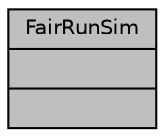 digraph "FairRunSim"
{
 // INTERACTIVE_SVG=YES
  bgcolor="transparent";
  edge [fontname="Helvetica",fontsize="10",labelfontname="Helvetica",labelfontsize="10"];
  node [fontname="Helvetica",fontsize="10",shape=record];
  Node1 [label="{FairRunSim\n||}",height=0.2,width=0.4,color="black", fillcolor="grey75", style="filled", fontcolor="black"];
}
